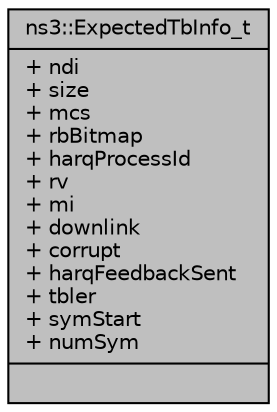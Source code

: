 digraph "ns3::ExpectedTbInfo_t"
{
  edge [fontname="Helvetica",fontsize="10",labelfontname="Helvetica",labelfontsize="10"];
  node [fontname="Helvetica",fontsize="10",shape=record];
  Node1 [label="{ns3::ExpectedTbInfo_t\n|+ ndi\l+ size\l+ mcs\l+ rbBitmap\l+ harqProcessId\l+ rv\l+ mi\l+ downlink\l+ corrupt\l+ harqFeedbackSent\l+ tbler\l+ symStart\l+ numSym\l|}",height=0.2,width=0.4,color="black", fillcolor="grey75", style="filled", fontcolor="black"];
}
